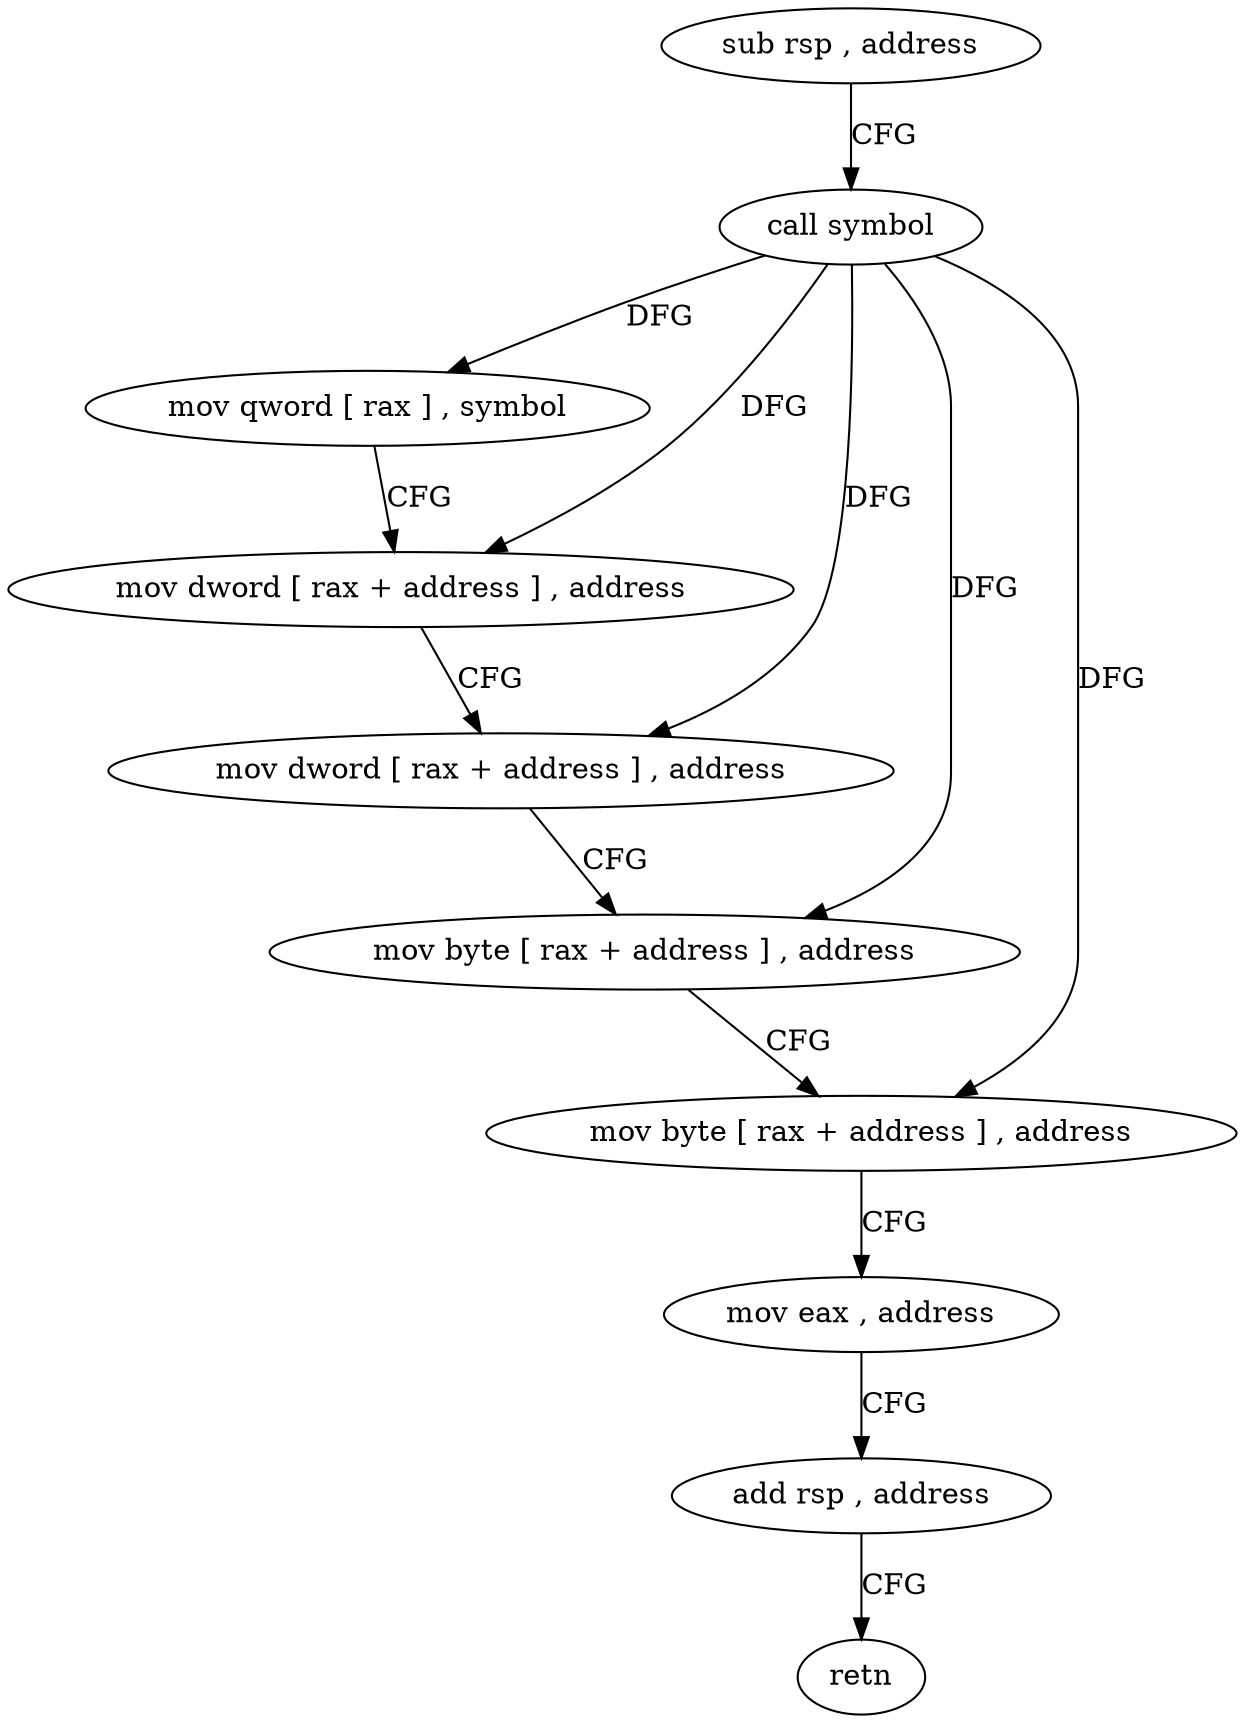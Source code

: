 digraph "func" {
"4250870" [label = "sub rsp , address" ]
"4250874" [label = "call symbol" ]
"4250879" [label = "mov qword [ rax ] , symbol" ]
"4250886" [label = "mov dword [ rax + address ] , address" ]
"4250893" [label = "mov dword [ rax + address ] , address" ]
"4250900" [label = "mov byte [ rax + address ] , address" ]
"4250904" [label = "mov byte [ rax + address ] , address" ]
"4250908" [label = "mov eax , address" ]
"4250913" [label = "add rsp , address" ]
"4250917" [label = "retn" ]
"4250870" -> "4250874" [ label = "CFG" ]
"4250874" -> "4250879" [ label = "DFG" ]
"4250874" -> "4250886" [ label = "DFG" ]
"4250874" -> "4250893" [ label = "DFG" ]
"4250874" -> "4250900" [ label = "DFG" ]
"4250874" -> "4250904" [ label = "DFG" ]
"4250879" -> "4250886" [ label = "CFG" ]
"4250886" -> "4250893" [ label = "CFG" ]
"4250893" -> "4250900" [ label = "CFG" ]
"4250900" -> "4250904" [ label = "CFG" ]
"4250904" -> "4250908" [ label = "CFG" ]
"4250908" -> "4250913" [ label = "CFG" ]
"4250913" -> "4250917" [ label = "CFG" ]
}
